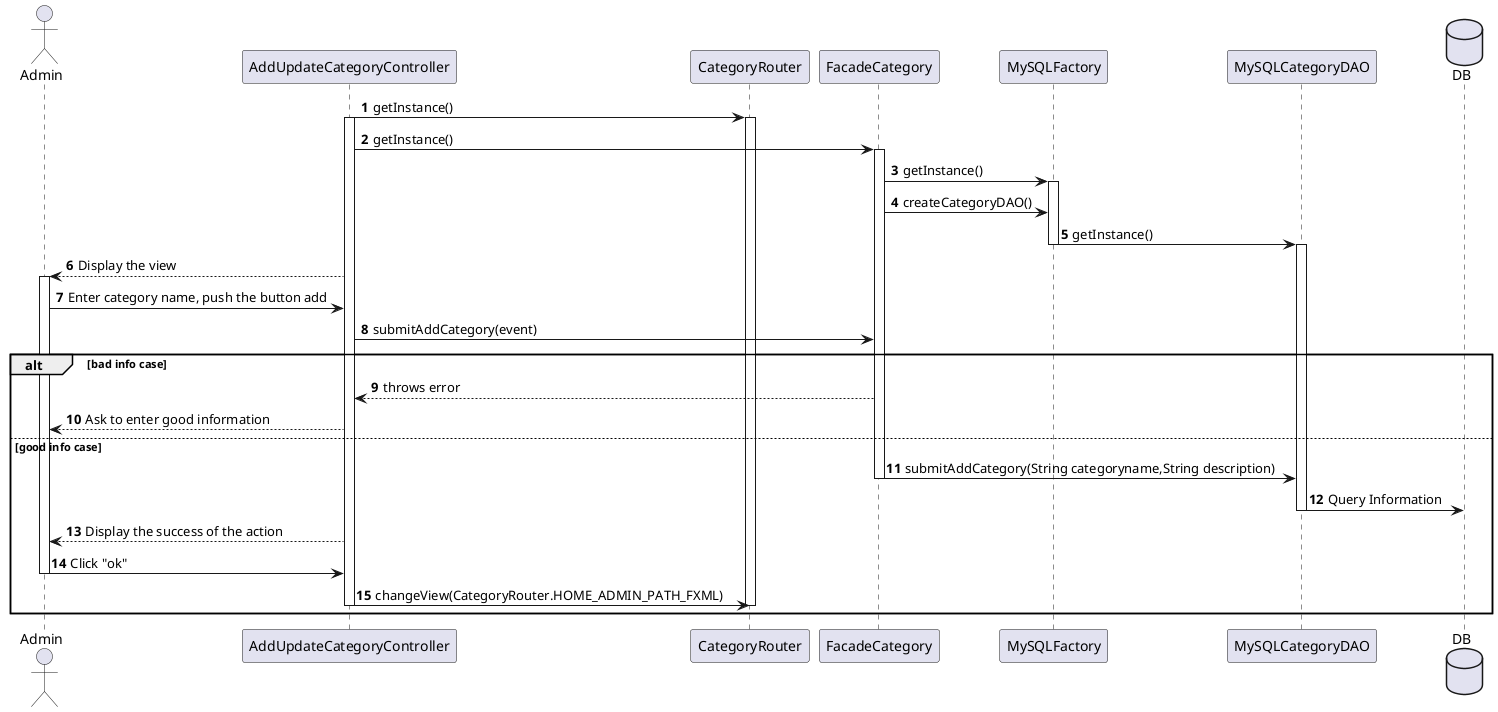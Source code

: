 @startuml
autonumber
actor Admin
AddUpdateCategoryController -> CategoryRouter : getInstance()
activate AddUpdateCategoryController
activate CategoryRouter
AddUpdateCategoryController -> FacadeCategory : getInstance()
activate FacadeCategory
FacadeCategory -> MySQLFactory : getInstance()
activate MySQLFactory

FacadeCategory -> MySQLFactory : createCategoryDAO()
MySQLFactory -> MySQLCategoryDAO : getInstance()
deactivate MySQLFactory
activate MySQLCategoryDAO
deactivate MySQLCategoryDAO
AddUpdateCategoryController --> Admin : Display the view
activate Admin
Admin -> AddUpdateCategoryController : Enter category name, push the button add
AddUpdateCategoryController -> FacadeCategory : submitAddCategory(event)
alt bad info case
    FacadeCategory --> AddUpdateCategoryController : throws error
    AddUpdateCategoryController --> Admin : Ask to enter good information
else good info case
    FacadeCategory -> MySQLCategoryDAO : submitAddCategory(String categoryname,String description)
    deactivate FacadeCategory
    database DB
    MySQLCategoryDAO -> DB : Query Information
    deactivate MySQLCategoryDAO
    AddUpdateCategoryController --> Admin : Display the success of the action
    Admin -> AddUpdateCategoryController : Click "ok"
    deactivate Admin
    AddUpdateCategoryController -> CategoryRouter : changeView(CategoryRouter.HOME_ADMIN_PATH_FXML)
    deactivate AddUpdateCategoryController
    deactivate CategoryRouter
end
@enduml